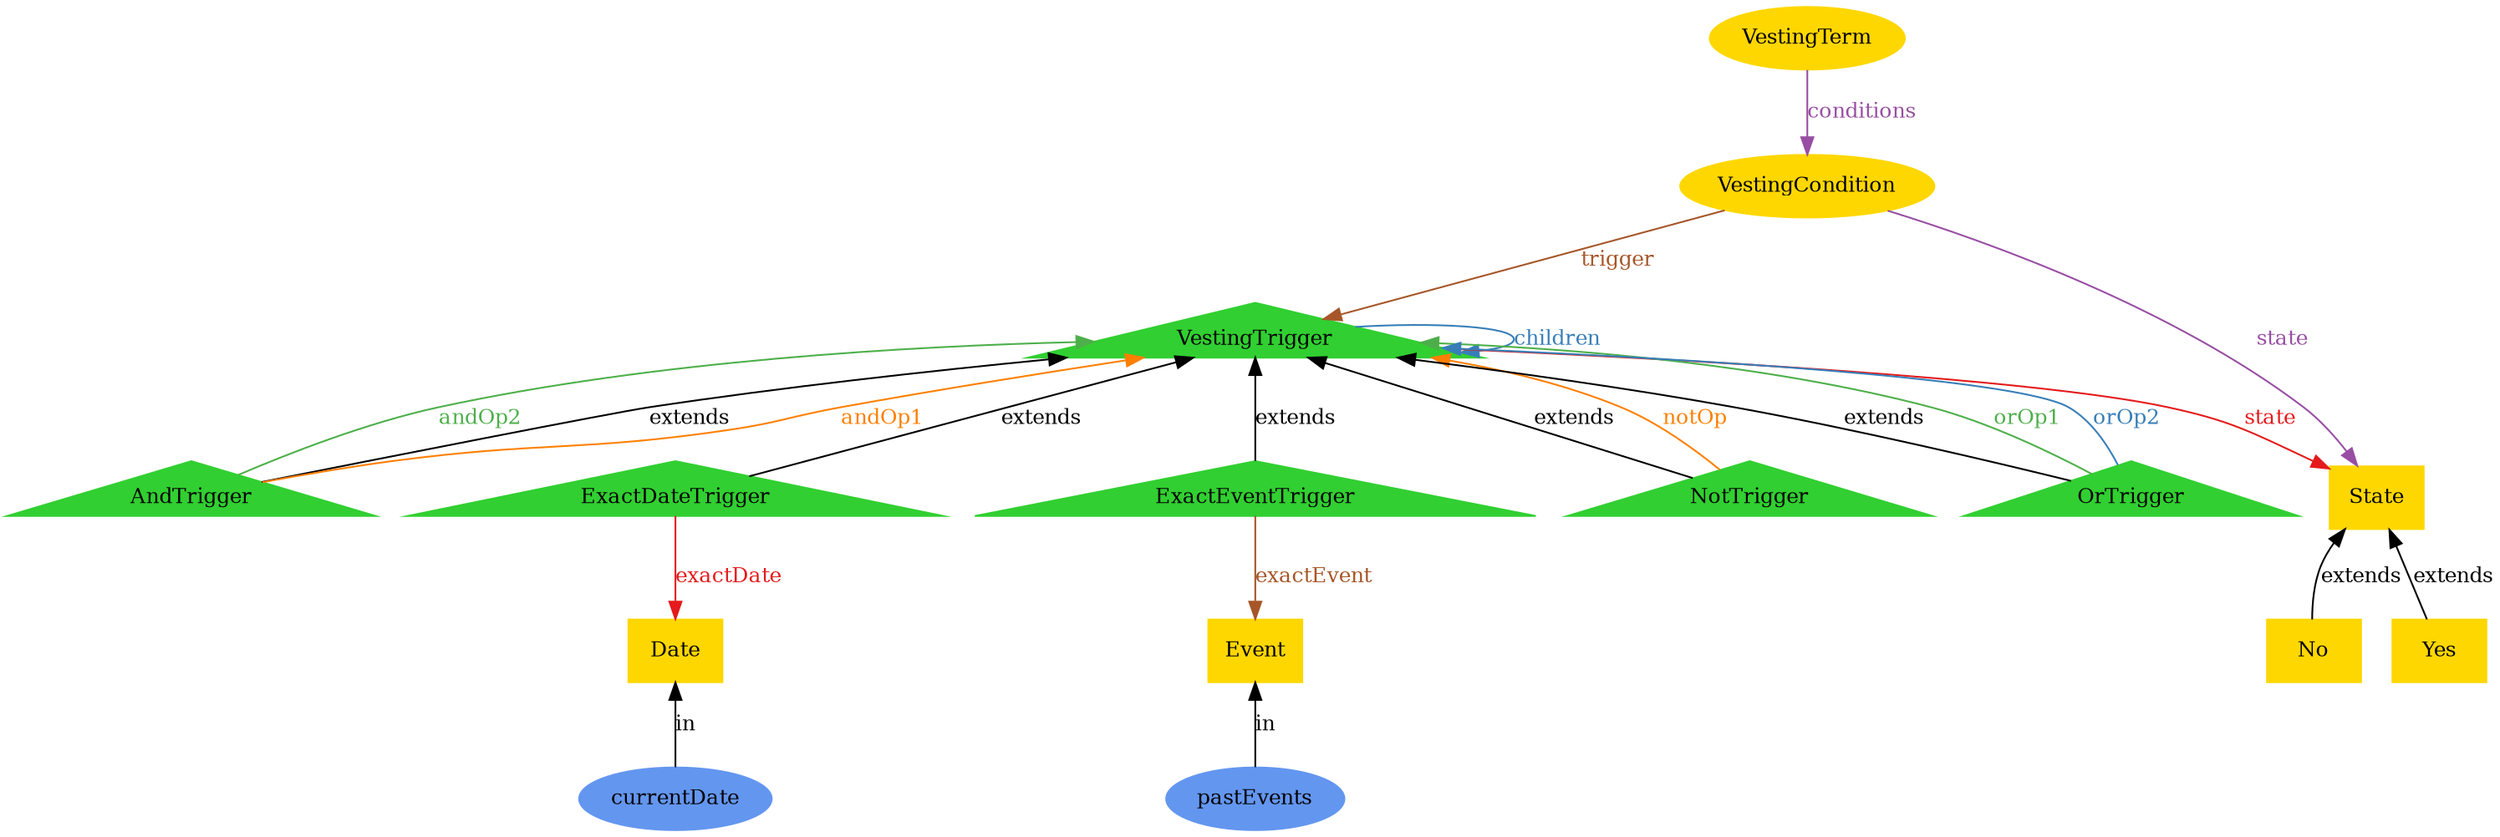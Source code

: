 digraph "graph" {
graph [fontsize=12]
node [fontsize=12]
edge [fontsize=12]
rankdir=TB;
"N12" -> "N9" [uuid = "<AndTrigger, VestingTrigger>", color = "#000000", fontcolor = "#000000", style = "solid", label = "extends", dir = "back", weight = "10000"]
"N12" -> "N5" [uuid = "<ExactDateTrigger, VestingTrigger>", color = "#000000", fontcolor = "#000000", style = "solid", label = "extends", dir = "back", weight = "10000"]
"N12" -> "N2" [uuid = "<ExactEventTrigger, VestingTrigger>", color = "#000000", fontcolor = "#000000", style = "solid", label = "extends", dir = "back", weight = "10000"]
"N8" -> "N7" [uuid = "<No, State>", color = "#000000", fontcolor = "#000000", style = "solid", label = "extends", dir = "back", weight = "10000"]
"N12" -> "N10" [uuid = "<NotTrigger, VestingTrigger>", color = "#000000", fontcolor = "#000000", style = "solid", label = "extends", dir = "back", weight = "10000"]
"N12" -> "N11" [uuid = "<OrTrigger, VestingTrigger>", color = "#000000", fontcolor = "#000000", style = "solid", label = "extends", dir = "back", weight = "10000"]
"N8" -> "N6" [uuid = "<Yes, State>", color = "#000000", fontcolor = "#000000", style = "solid", label = "extends", dir = "back", weight = "10000"]
"N4" -> "N3" [uuid = "<currentDate, Date>", color = "#000000", fontcolor = "#000000", style = "solid", label = "in", dir = "back", weight = "10000"]
"N1" -> "N0" [uuid = "<pastEvents, Event>", color = "#000000", fontcolor = "#000000", style = "solid", label = "in", dir = "back", weight = "10000"]
"N12" -> "N9" [uuid = "<AndTrigger, VestingTrigger>", color = "#ff7f00", fontcolor = "#ff7f00", style = "solid", label = "andOp1", dir = "back", weight = "1"]
"N12" -> "N9" [uuid = "<AndTrigger, VestingTrigger>", color = "#4daf4a", fontcolor = "#4daf4a", style = "solid", label = "andOp2", dir = "back", weight = "1"]
"N12" -> "N12" [uuid = "<VestingTrigger, VestingTrigger>", color = "#377eb8", fontcolor = "#377eb8", style = "solid", label = "children", dir = "forward", weight = "1"]
"N14" -> "N13" [uuid = "<VestingTerm, VestingCondition>", color = "#984ea3", fontcolor = "#984ea3", style = "solid", label = "conditions", dir = "forward", weight = "1"]
"N5" -> "N4" [uuid = "<ExactDateTrigger, Date>", color = "#e41a1c", fontcolor = "#e41a1c", style = "solid", label = "exactDate", dir = "forward", weight = "1"]
"N2" -> "N1" [uuid = "<ExactEventTrigger, Event>", color = "#a65628", fontcolor = "#a65628", style = "solid", label = "exactEvent", dir = "forward", weight = "1"]
"N12" -> "N10" [uuid = "<NotTrigger, VestingTrigger>", color = "#ff7f00", fontcolor = "#ff7f00", style = "solid", label = "notOp", dir = "back", weight = "1"]
"N12" -> "N11" [uuid = "<OrTrigger, VestingTrigger>", color = "#4daf4a", fontcolor = "#4daf4a", style = "solid", label = "orOp1", dir = "back", weight = "1"]
"N12" -> "N11" [uuid = "<OrTrigger, VestingTrigger>", color = "#377eb8", fontcolor = "#377eb8", style = "solid", label = "orOp2", dir = "back", weight = "1"]
"N13" -> "N8" [uuid = "<VestingCondition, State>", color = "#984ea3", fontcolor = "#984ea3", style = "solid", label = "state", dir = "forward", weight = "1"]
"N12" -> "N8" [uuid = "<VestingTrigger, State>", color = "#e41a1c", fontcolor = "#e41a1c", style = "solid", label = "state", dir = "forward", weight = "1"]
"N13" -> "N12" [uuid = "<VestingCondition, VestingTrigger>", color = "#a65628", fontcolor = "#a65628", style = "solid", label = "trigger", dir = "forward", weight = "1"]
"N0" [uuid="pastEvents", label="pastEvents", color="#6396ef", fontcolor = "#000000", shape = "ellipse", style = "filled, solid"]
"N1" [uuid="Event", label="Event", color="#ffd700", fontcolor = "#000000", shape = "box", style = "filled, solid"]
"N2" [uuid="ExactEventTrigger", label="ExactEventTrigger", color="#31cf31", fontcolor = "#000000", shape = "triangle", style = "filled, solid"]
"N3" [uuid="currentDate", label="currentDate", color="#6396ef", fontcolor = "#000000", shape = "ellipse", style = "filled, solid"]
"N4" [uuid="Date", label="Date", color="#ffd700", fontcolor = "#000000", shape = "box", style = "filled, solid"]
"N5" [uuid="ExactDateTrigger", label="ExactDateTrigger", color="#31cf31", fontcolor = "#000000", shape = "triangle", style = "filled, solid"]
"N6" [uuid="Yes", label="Yes", color="#ffd700", fontcolor = "#000000", shape = "box", style = "filled, solid"]
"N7" [uuid="No", label="No", color="#ffd700", fontcolor = "#000000", shape = "box", style = "filled, solid"]
"N8" [uuid="State", label="State", color="#ffd700", fontcolor = "#000000", shape = "box", style = "filled, solid"]
"N9" [uuid="AndTrigger", label="AndTrigger", color="#31cf31", fontcolor = "#000000", shape = "triangle", style = "filled, solid"]
"N10" [uuid="NotTrigger", label="NotTrigger", color="#31cf31", fontcolor = "#000000", shape = "triangle", style = "filled, solid"]
"N11" [uuid="OrTrigger", label="OrTrigger", color="#31cf31", fontcolor = "#000000", shape = "triangle", style = "filled, solid"]
"N12" [uuid="VestingTrigger", label="VestingTrigger", color="#31cf31", fontcolor = "#000000", shape = "triangle", style = "filled, solid"]
"N13" [uuid="VestingCondition", label="VestingCondition", color="#ffd700", fontcolor = "#000000", shape = "ellipse", style = "filled, solid"]
"N14" [uuid="VestingTerm", label="VestingTerm", color="#ffd700", fontcolor = "#000000", shape = "ellipse", style = "filled, solid"]
}
